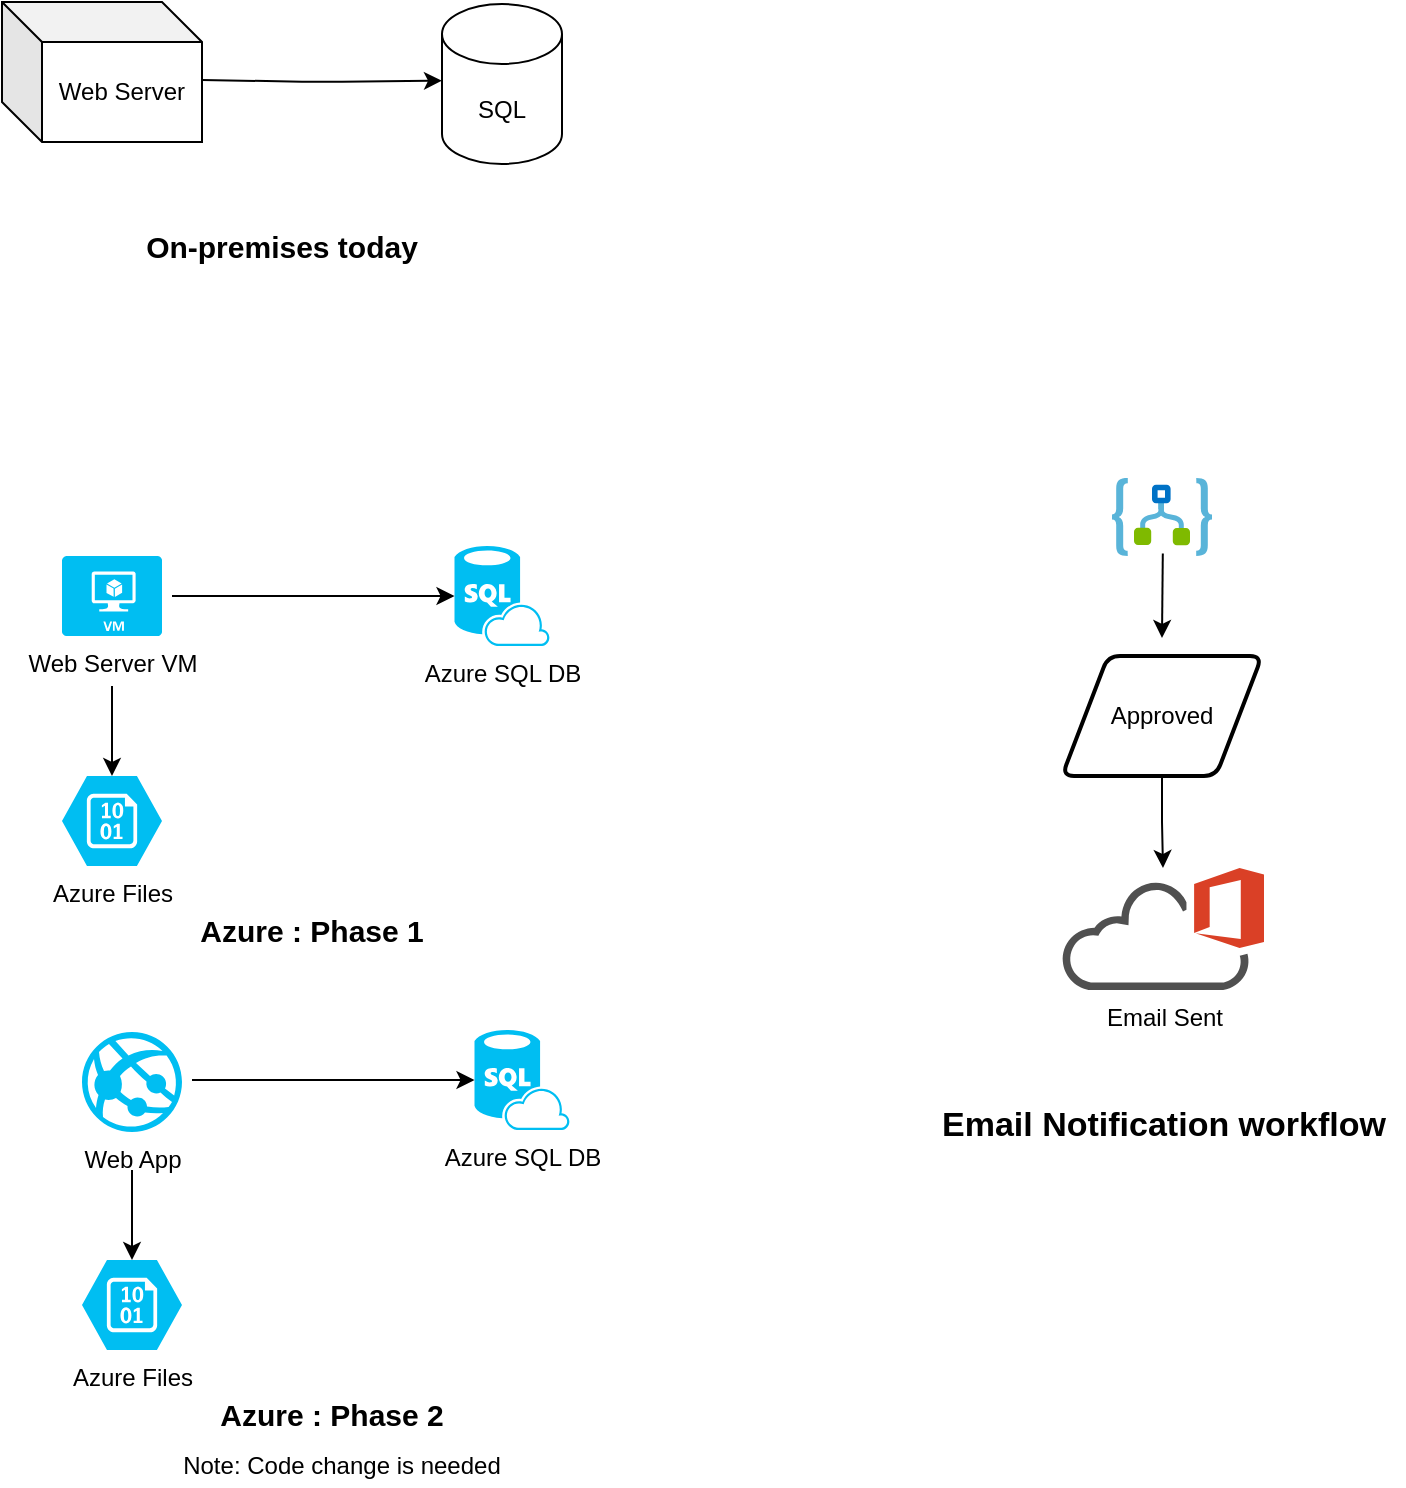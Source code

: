 <mxfile version="13.7.2" type="github">
  <diagram id="c7rm5pbLkWr6OXTQEEWw" name="Page-1">
    <mxGraphModel dx="1038" dy="548" grid="1" gridSize="10" guides="1" tooltips="1" connect="1" arrows="1" fold="1" page="1" pageScale="1" pageWidth="827" pageHeight="1169" math="0" shadow="0">
      <root>
        <mxCell id="0" />
        <mxCell id="1" parent="0" />
        <mxCell id="d18pabWWqpPri7e5Epa1-1" value="SQL" style="shape=cylinder3;whiteSpace=wrap;html=1;boundedLbl=1;backgroundOutline=1;size=15;fontFamily=Helvetica;" vertex="1" parent="1">
          <mxGeometry x="280" y="49" width="60" height="80" as="geometry" />
        </mxCell>
        <mxCell id="d18pabWWqpPri7e5Epa1-2" value="Web Server" style="shape=cube;whiteSpace=wrap;html=1;boundedLbl=1;backgroundOutline=1;darkOpacity=0.05;darkOpacity2=0.1;" vertex="1" parent="1">
          <mxGeometry x="60" y="48" width="100" height="70" as="geometry" />
        </mxCell>
        <mxCell id="d18pabWWqpPri7e5Epa1-3" value="" style="endArrow=classic;html=1;" edge="1" parent="1">
          <mxGeometry width="50" height="50" relative="1" as="geometry">
            <mxPoint x="160" y="87" as="sourcePoint" />
            <mxPoint x="280" y="87.333" as="targetPoint" />
            <Array as="points">
              <mxPoint x="220" y="88" />
            </Array>
          </mxGeometry>
        </mxCell>
        <mxCell id="d18pabWWqpPri7e5Epa1-5" value="On-premises today" style="text;html=1;strokeColor=none;fillColor=none;align=center;verticalAlign=middle;whiteSpace=wrap;rounded=0;fontFamily=Helvetica;fontSize=15;fontStyle=1" vertex="1" parent="1">
          <mxGeometry x="130" y="160" width="140" height="20" as="geometry" />
        </mxCell>
        <mxCell id="d18pabWWqpPri7e5Epa1-11" value="Azure SQL DB" style="verticalLabelPosition=bottom;html=1;verticalAlign=top;align=center;strokeColor=none;fillColor=#00BEF2;shape=mxgraph.azure.sql_database_sql_azure;fontFamily=Helvetica;" vertex="1" parent="1">
          <mxGeometry x="286.25" y="320" width="47.5" height="50" as="geometry" />
        </mxCell>
        <mxCell id="d18pabWWqpPri7e5Epa1-13" value="" style="endArrow=classic;html=1;fontFamily=Helvetica;exitX=1;exitY=0.5;exitDx=0;exitDy=0;exitPerimeter=0;entryX=0;entryY=0.5;entryDx=0;entryDy=0;entryPerimeter=0;" edge="1" parent="1" target="d18pabWWqpPri7e5Epa1-11">
          <mxGeometry width="50" height="50" relative="1" as="geometry">
            <mxPoint x="145" y="345" as="sourcePoint" />
            <mxPoint x="440" y="240" as="targetPoint" />
          </mxGeometry>
        </mxCell>
        <mxCell id="d18pabWWqpPri7e5Epa1-14" value="Azure : Phase 1" style="text;html=1;strokeColor=none;fillColor=none;align=center;verticalAlign=middle;whiteSpace=wrap;rounded=0;fontFamily=Helvetica;fontStyle=1;fontSize=15;" vertex="1" parent="1">
          <mxGeometry x="150" y="502" width="130" height="20" as="geometry" />
        </mxCell>
        <mxCell id="d18pabWWqpPri7e5Epa1-15" value="Web Server VM" style="verticalLabelPosition=bottom;html=1;verticalAlign=top;align=center;strokeColor=none;fillColor=#00BEF2;shape=mxgraph.azure.virtual_machine;fontFamily=Helvetica;" vertex="1" parent="1">
          <mxGeometry x="90" y="325" width="50" height="40" as="geometry" />
        </mxCell>
        <mxCell id="d18pabWWqpPri7e5Epa1-17" value="Azure Files" style="verticalLabelPosition=bottom;html=1;verticalAlign=top;align=center;strokeColor=none;fillColor=#00BEF2;shape=mxgraph.azure.storage_blob;fontFamily=Helvetica;" vertex="1" parent="1">
          <mxGeometry x="90" y="435" width="50" height="45" as="geometry" />
        </mxCell>
        <mxCell id="d18pabWWqpPri7e5Epa1-20" value="" style="endArrow=classic;html=1;fontFamily=Helvetica;fontSize=15;entryX=0.5;entryY=0;entryDx=0;entryDy=0;entryPerimeter=0;" edge="1" parent="1" target="d18pabWWqpPri7e5Epa1-17">
          <mxGeometry width="50" height="50" relative="1" as="geometry">
            <mxPoint x="115" y="390" as="sourcePoint" />
            <mxPoint x="440" y="440" as="targetPoint" />
          </mxGeometry>
        </mxCell>
        <mxCell id="d18pabWWqpPri7e5Epa1-21" value="" style="aspect=fixed;html=1;points=[];align=center;image;fontSize=12;image=img/lib/mscae/Logic_Apps.svg;" vertex="1" parent="1">
          <mxGeometry x="615" y="286" width="50" height="39" as="geometry" />
        </mxCell>
        <mxCell id="d18pabWWqpPri7e5Epa1-27" value="" style="edgeStyle=orthogonalEdgeStyle;rounded=0;orthogonalLoop=1;jettySize=auto;html=1;fontFamily=Helvetica;fontSize=12;" edge="1" parent="1" source="d18pabWWqpPri7e5Epa1-22" target="d18pabWWqpPri7e5Epa1-23">
          <mxGeometry relative="1" as="geometry">
            <mxPoint x="640" y="515" as="targetPoint" />
          </mxGeometry>
        </mxCell>
        <mxCell id="d18pabWWqpPri7e5Epa1-22" value="Approved" style="shape=parallelogram;html=1;strokeWidth=2;perimeter=parallelogramPerimeter;whiteSpace=wrap;rounded=1;arcSize=12;size=0.23;fontFamily=Helvetica;fontSize=12;" vertex="1" parent="1">
          <mxGeometry x="590" y="375" width="100" height="60" as="geometry" />
        </mxCell>
        <mxCell id="d18pabWWqpPri7e5Epa1-23" value="Email Sent" style="pointerEvents=1;shadow=0;dashed=0;html=1;strokeColor=none;fillColor=#505050;labelPosition=center;verticalLabelPosition=bottom;outlineConnect=0;verticalAlign=top;align=center;shape=mxgraph.office.clouds.office_365;fontFamily=Helvetica;fontSize=12;" vertex="1" parent="1">
          <mxGeometry x="590" y="481" width="101" height="61" as="geometry" />
        </mxCell>
        <mxCell id="d18pabWWqpPri7e5Epa1-24" value="" style="endArrow=classic;html=1;fontFamily=Helvetica;fontSize=12;exitX=0.508;exitY=0.969;exitDx=0;exitDy=0;exitPerimeter=0;" edge="1" parent="1" source="d18pabWWqpPri7e5Epa1-21">
          <mxGeometry width="50" height="50" relative="1" as="geometry">
            <mxPoint x="390" y="526" as="sourcePoint" />
            <mxPoint x="640" y="366" as="targetPoint" />
          </mxGeometry>
        </mxCell>
        <mxCell id="d18pabWWqpPri7e5Epa1-28" value="Email Notification workflow" style="text;html=1;strokeColor=none;fillColor=none;align=center;verticalAlign=middle;whiteSpace=wrap;rounded=0;fontFamily=Helvetica;fontSize=17;fontStyle=1" vertex="1" parent="1">
          <mxGeometry x="521" y="600" width="240" height="20" as="geometry" />
        </mxCell>
        <mxCell id="d18pabWWqpPri7e5Epa1-35" value="Azure SQL DB" style="verticalLabelPosition=bottom;html=1;verticalAlign=top;align=center;strokeColor=none;fillColor=#00BEF2;shape=mxgraph.azure.sql_database_sql_azure;fontFamily=Helvetica;" vertex="1" parent="1">
          <mxGeometry x="296.25" y="562" width="47.5" height="50" as="geometry" />
        </mxCell>
        <mxCell id="d18pabWWqpPri7e5Epa1-36" value="" style="endArrow=classic;html=1;fontFamily=Helvetica;exitX=1;exitY=0.5;exitDx=0;exitDy=0;exitPerimeter=0;entryX=0;entryY=0.5;entryDx=0;entryDy=0;entryPerimeter=0;" edge="1" parent="1" target="d18pabWWqpPri7e5Epa1-35">
          <mxGeometry width="50" height="50" relative="1" as="geometry">
            <mxPoint x="155" y="587" as="sourcePoint" />
            <mxPoint x="450" y="482" as="targetPoint" />
          </mxGeometry>
        </mxCell>
        <mxCell id="d18pabWWqpPri7e5Epa1-37" value="Azure : Phase 2" style="text;html=1;strokeColor=none;fillColor=none;align=center;verticalAlign=middle;whiteSpace=wrap;rounded=0;fontFamily=Helvetica;fontStyle=1;fontSize=15;" vertex="1" parent="1">
          <mxGeometry x="160" y="744" width="130" height="20" as="geometry" />
        </mxCell>
        <mxCell id="d18pabWWqpPri7e5Epa1-39" value="Azure Files" style="verticalLabelPosition=bottom;html=1;verticalAlign=top;align=center;strokeColor=none;fillColor=#00BEF2;shape=mxgraph.azure.storage_blob;fontFamily=Helvetica;" vertex="1" parent="1">
          <mxGeometry x="100" y="677" width="50" height="45" as="geometry" />
        </mxCell>
        <mxCell id="d18pabWWqpPri7e5Epa1-40" value="" style="endArrow=classic;html=1;fontFamily=Helvetica;fontSize=15;entryX=0.5;entryY=0;entryDx=0;entryDy=0;entryPerimeter=0;" edge="1" parent="1" target="d18pabWWqpPri7e5Epa1-39">
          <mxGeometry width="50" height="50" relative="1" as="geometry">
            <mxPoint x="125" y="632" as="sourcePoint" />
            <mxPoint x="450" y="682" as="targetPoint" />
          </mxGeometry>
        </mxCell>
        <mxCell id="d18pabWWqpPri7e5Epa1-41" value="Web App" style="verticalLabelPosition=bottom;html=1;verticalAlign=top;align=center;strokeColor=none;fillColor=#00BEF2;shape=mxgraph.azure.azure_website;pointerEvents=1;fontFamily=Helvetica;fontSize=12;" vertex="1" parent="1">
          <mxGeometry x="100" y="563" width="50" height="50" as="geometry" />
        </mxCell>
        <mxCell id="d18pabWWqpPri7e5Epa1-42" value="Note: Code change is needed" style="text;html=1;strokeColor=none;fillColor=none;align=center;verticalAlign=middle;whiteSpace=wrap;rounded=0;fontFamily=Helvetica;fontSize=12;" vertex="1" parent="1">
          <mxGeometry x="120" y="770" width="220" height="20" as="geometry" />
        </mxCell>
      </root>
    </mxGraphModel>
  </diagram>
</mxfile>
